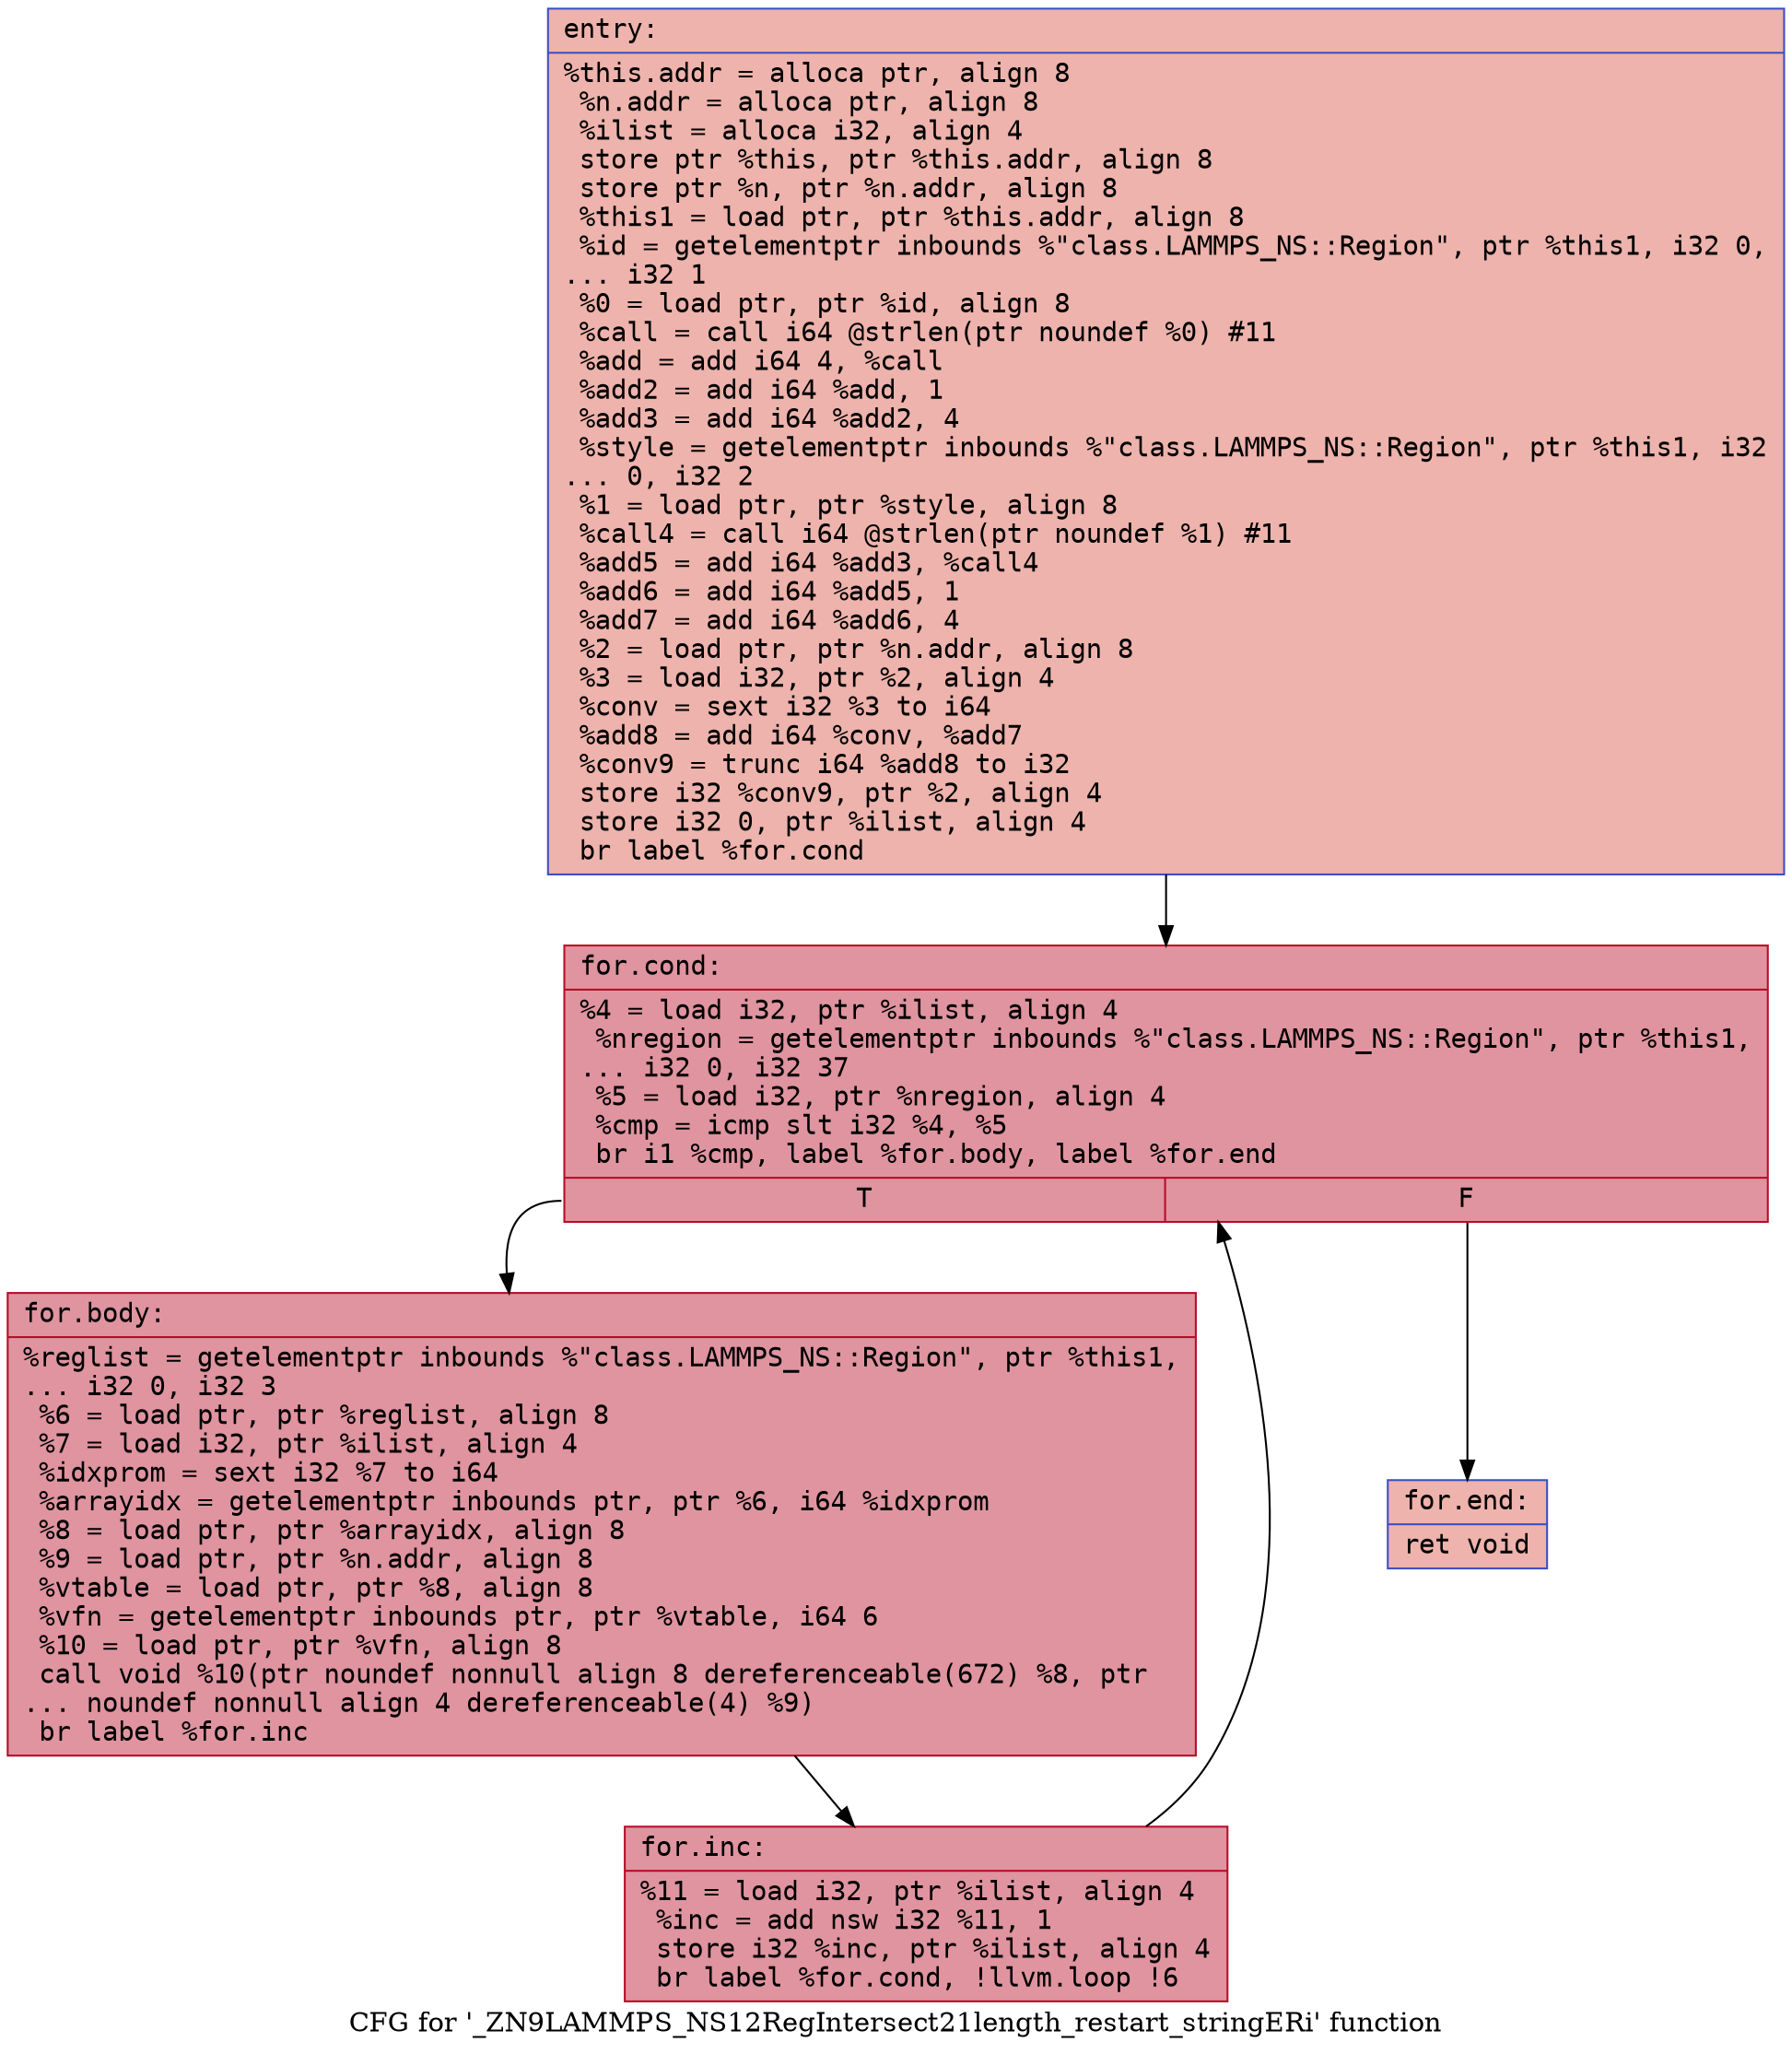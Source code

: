 digraph "CFG for '_ZN9LAMMPS_NS12RegIntersect21length_restart_stringERi' function" {
	label="CFG for '_ZN9LAMMPS_NS12RegIntersect21length_restart_stringERi' function";

	Node0x5640012007e0 [shape=record,color="#3d50c3ff", style=filled, fillcolor="#d6524470" fontname="Courier",label="{entry:\l|  %this.addr = alloca ptr, align 8\l  %n.addr = alloca ptr, align 8\l  %ilist = alloca i32, align 4\l  store ptr %this, ptr %this.addr, align 8\l  store ptr %n, ptr %n.addr, align 8\l  %this1 = load ptr, ptr %this.addr, align 8\l  %id = getelementptr inbounds %\"class.LAMMPS_NS::Region\", ptr %this1, i32 0,\l... i32 1\l  %0 = load ptr, ptr %id, align 8\l  %call = call i64 @strlen(ptr noundef %0) #11\l  %add = add i64 4, %call\l  %add2 = add i64 %add, 1\l  %add3 = add i64 %add2, 4\l  %style = getelementptr inbounds %\"class.LAMMPS_NS::Region\", ptr %this1, i32\l... 0, i32 2\l  %1 = load ptr, ptr %style, align 8\l  %call4 = call i64 @strlen(ptr noundef %1) #11\l  %add5 = add i64 %add3, %call4\l  %add6 = add i64 %add5, 1\l  %add7 = add i64 %add6, 4\l  %2 = load ptr, ptr %n.addr, align 8\l  %3 = load i32, ptr %2, align 4\l  %conv = sext i32 %3 to i64\l  %add8 = add i64 %conv, %add7\l  %conv9 = trunc i64 %add8 to i32\l  store i32 %conv9, ptr %2, align 4\l  store i32 0, ptr %ilist, align 4\l  br label %for.cond\l}"];
	Node0x5640012007e0 -> Node0x564001201990[tooltip="entry -> for.cond\nProbability 100.00%" ];
	Node0x564001201990 [shape=record,color="#b70d28ff", style=filled, fillcolor="#b70d2870" fontname="Courier",label="{for.cond:\l|  %4 = load i32, ptr %ilist, align 4\l  %nregion = getelementptr inbounds %\"class.LAMMPS_NS::Region\", ptr %this1,\l... i32 0, i32 37\l  %5 = load i32, ptr %nregion, align 4\l  %cmp = icmp slt i32 %4, %5\l  br i1 %cmp, label %for.body, label %for.end\l|{<s0>T|<s1>F}}"];
	Node0x564001201990:s0 -> Node0x564001201d10[tooltip="for.cond -> for.body\nProbability 96.88%" ];
	Node0x564001201990:s1 -> Node0x564001201d90[tooltip="for.cond -> for.end\nProbability 3.12%" ];
	Node0x564001201d10 [shape=record,color="#b70d28ff", style=filled, fillcolor="#b70d2870" fontname="Courier",label="{for.body:\l|  %reglist = getelementptr inbounds %\"class.LAMMPS_NS::Region\", ptr %this1,\l... i32 0, i32 3\l  %6 = load ptr, ptr %reglist, align 8\l  %7 = load i32, ptr %ilist, align 4\l  %idxprom = sext i32 %7 to i64\l  %arrayidx = getelementptr inbounds ptr, ptr %6, i64 %idxprom\l  %8 = load ptr, ptr %arrayidx, align 8\l  %9 = load ptr, ptr %n.addr, align 8\l  %vtable = load ptr, ptr %8, align 8\l  %vfn = getelementptr inbounds ptr, ptr %vtable, i64 6\l  %10 = load ptr, ptr %vfn, align 8\l  call void %10(ptr noundef nonnull align 8 dereferenceable(672) %8, ptr\l... noundef nonnull align 4 dereferenceable(4) %9)\l  br label %for.inc\l}"];
	Node0x564001201d10 -> Node0x5640012027e0[tooltip="for.body -> for.inc\nProbability 100.00%" ];
	Node0x5640012027e0 [shape=record,color="#b70d28ff", style=filled, fillcolor="#b70d2870" fontname="Courier",label="{for.inc:\l|  %11 = load i32, ptr %ilist, align 4\l  %inc = add nsw i32 %11, 1\l  store i32 %inc, ptr %ilist, align 4\l  br label %for.cond, !llvm.loop !6\l}"];
	Node0x5640012027e0 -> Node0x564001201990[tooltip="for.inc -> for.cond\nProbability 100.00%" ];
	Node0x564001201d90 [shape=record,color="#3d50c3ff", style=filled, fillcolor="#d6524470" fontname="Courier",label="{for.end:\l|  ret void\l}"];
}
